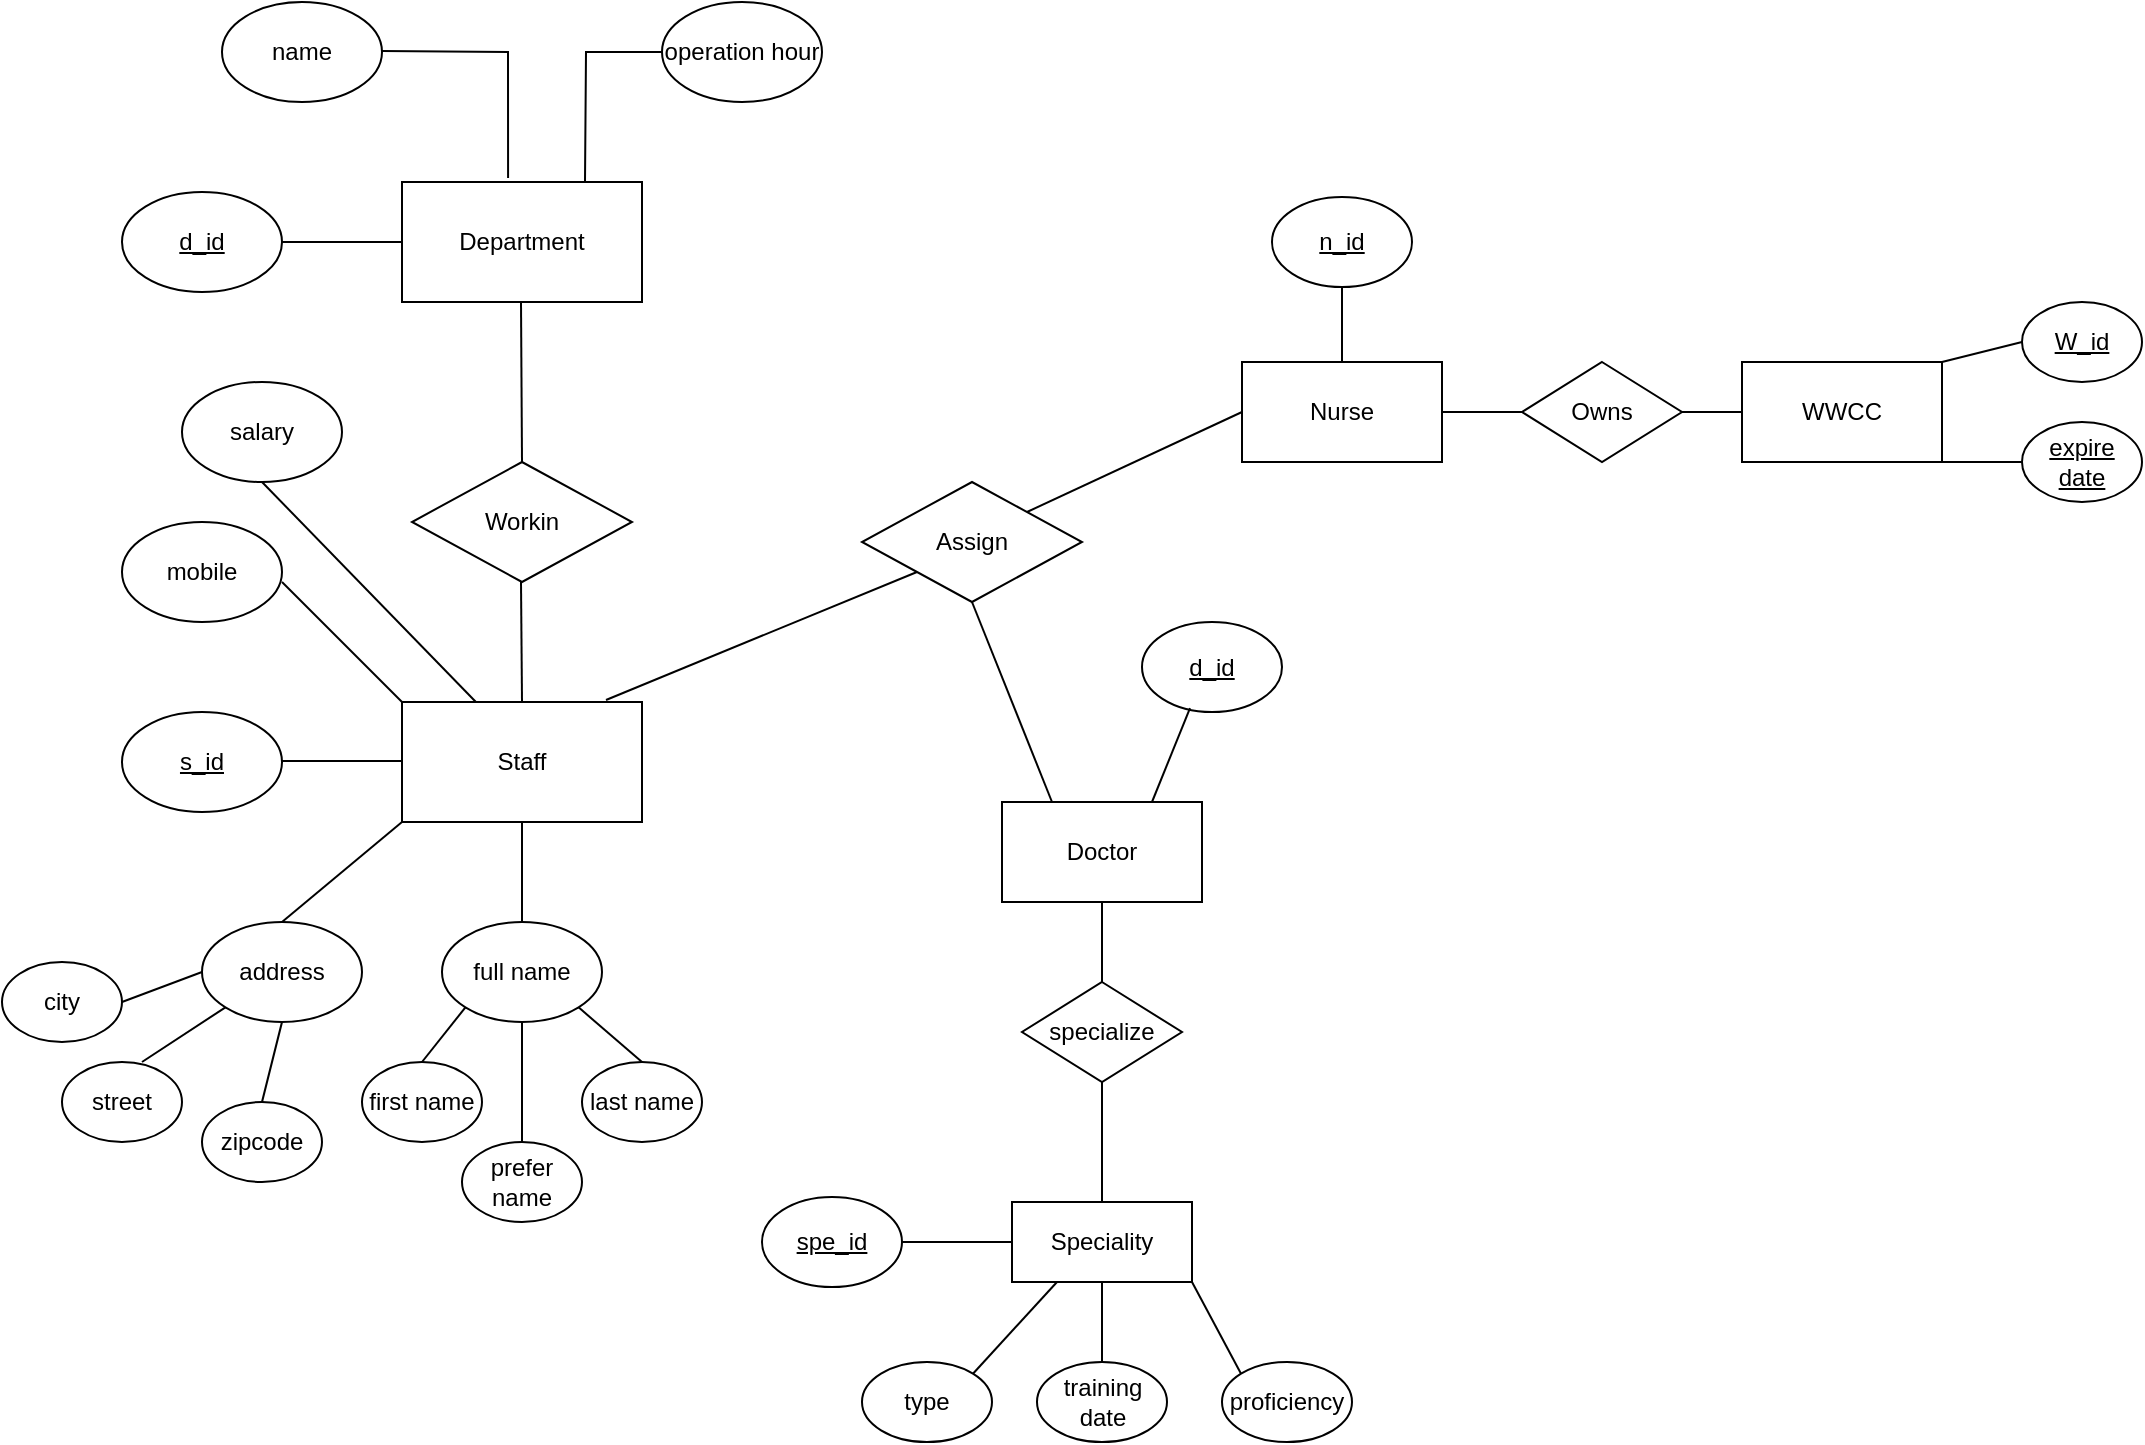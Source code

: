 <mxfile version="24.7.7">
  <diagram name="第 1 页" id="l8nAImhA_V3-tAAv8bX_">
    <mxGraphModel dx="1781" dy="504" grid="1" gridSize="10" guides="1" tooltips="1" connect="1" arrows="1" fold="1" page="1" pageScale="1" pageWidth="827" pageHeight="1169" math="0" shadow="0">
      <root>
        <mxCell id="0" />
        <mxCell id="1" parent="0" />
        <mxCell id="PQxb19GPP4Mwg28GRMJL-1" value="Department" style="rounded=0;whiteSpace=wrap;html=1;" vertex="1" parent="1">
          <mxGeometry x="30" y="510" width="120" height="60" as="geometry" />
        </mxCell>
        <mxCell id="PQxb19GPP4Mwg28GRMJL-2" value="&lt;u&gt;d_id&lt;/u&gt;" style="ellipse;whiteSpace=wrap;html=1;" vertex="1" parent="1">
          <mxGeometry x="-110" y="515" width="80" height="50" as="geometry" />
        </mxCell>
        <mxCell id="PQxb19GPP4Mwg28GRMJL-4" value="" style="endArrow=none;html=1;rounded=0;entryX=0;entryY=0.5;entryDx=0;entryDy=0;exitX=1;exitY=0.5;exitDx=0;exitDy=0;" edge="1" parent="1" source="PQxb19GPP4Mwg28GRMJL-2" target="PQxb19GPP4Mwg28GRMJL-1">
          <mxGeometry width="50" height="50" relative="1" as="geometry">
            <mxPoint x="-20" y="540" as="sourcePoint" />
            <mxPoint x="20" y="539.5" as="targetPoint" />
          </mxGeometry>
        </mxCell>
        <mxCell id="PQxb19GPP4Mwg28GRMJL-5" value="name" style="ellipse;whiteSpace=wrap;html=1;" vertex="1" parent="1">
          <mxGeometry x="-60" y="420" width="80" height="50" as="geometry" />
        </mxCell>
        <mxCell id="PQxb19GPP4Mwg28GRMJL-6" value="" style="endArrow=none;html=1;rounded=0;entryX=0.442;entryY=-0.033;entryDx=0;entryDy=0;exitX=1;exitY=0.5;exitDx=0;exitDy=0;entryPerimeter=0;" edge="1" parent="1" target="PQxb19GPP4Mwg28GRMJL-1">
          <mxGeometry width="50" height="50" relative="1" as="geometry">
            <mxPoint x="20" y="444.5" as="sourcePoint" />
            <mxPoint x="80" y="444.5" as="targetPoint" />
            <Array as="points">
              <mxPoint x="83" y="445" />
            </Array>
          </mxGeometry>
        </mxCell>
        <mxCell id="PQxb19GPP4Mwg28GRMJL-7" value="operation hour" style="ellipse;whiteSpace=wrap;html=1;" vertex="1" parent="1">
          <mxGeometry x="160" y="420" width="80" height="50" as="geometry" />
        </mxCell>
        <mxCell id="PQxb19GPP4Mwg28GRMJL-9" value="" style="endArrow=none;html=1;rounded=0;entryX=0.442;entryY=-0.033;entryDx=0;entryDy=0;exitX=0;exitY=0.5;exitDx=0;exitDy=0;entryPerimeter=0;" edge="1" parent="1" source="PQxb19GPP4Mwg28GRMJL-7">
          <mxGeometry width="50" height="50" relative="1" as="geometry">
            <mxPoint x="58.5" y="446.5" as="sourcePoint" />
            <mxPoint x="121.5" y="510" as="targetPoint" />
            <Array as="points">
              <mxPoint x="122" y="445" />
            </Array>
          </mxGeometry>
        </mxCell>
        <mxCell id="PQxb19GPP4Mwg28GRMJL-10" value="Staff" style="rounded=0;whiteSpace=wrap;html=1;" vertex="1" parent="1">
          <mxGeometry x="30" y="770" width="120" height="60" as="geometry" />
        </mxCell>
        <mxCell id="PQxb19GPP4Mwg28GRMJL-11" value="&lt;u&gt;s_id&lt;/u&gt;" style="ellipse;whiteSpace=wrap;html=1;" vertex="1" parent="1">
          <mxGeometry x="-110" y="775" width="80" height="50" as="geometry" />
        </mxCell>
        <mxCell id="PQxb19GPP4Mwg28GRMJL-12" value="" style="endArrow=none;html=1;rounded=0;entryX=0;entryY=0.5;entryDx=0;entryDy=0;exitX=1;exitY=0.5;exitDx=0;exitDy=0;" edge="1" parent="1">
          <mxGeometry width="50" height="50" relative="1" as="geometry">
            <mxPoint x="-30" y="799.5" as="sourcePoint" />
            <mxPoint x="30" y="799.5" as="targetPoint" />
          </mxGeometry>
        </mxCell>
        <mxCell id="PQxb19GPP4Mwg28GRMJL-13" value="Workin" style="rhombus;whiteSpace=wrap;html=1;" vertex="1" parent="1">
          <mxGeometry x="35" y="650" width="110" height="60" as="geometry" />
        </mxCell>
        <mxCell id="PQxb19GPP4Mwg28GRMJL-14" value="" style="endArrow=none;html=1;rounded=0;exitX=0.5;exitY=0;exitDx=0;exitDy=0;" edge="1" parent="1" source="PQxb19GPP4Mwg28GRMJL-13">
          <mxGeometry width="50" height="50" relative="1" as="geometry">
            <mxPoint x="89.5" y="640" as="sourcePoint" />
            <mxPoint x="89.5" y="570" as="targetPoint" />
          </mxGeometry>
        </mxCell>
        <mxCell id="PQxb19GPP4Mwg28GRMJL-15" value="" style="endArrow=none;html=1;rounded=0;exitX=0.5;exitY=0;exitDx=0;exitDy=0;" edge="1" parent="1" source="PQxb19GPP4Mwg28GRMJL-10">
          <mxGeometry width="50" height="50" relative="1" as="geometry">
            <mxPoint x="90" y="760" as="sourcePoint" />
            <mxPoint x="89.5" y="710" as="targetPoint" />
          </mxGeometry>
        </mxCell>
        <mxCell id="PQxb19GPP4Mwg28GRMJL-16" value="mobile" style="ellipse;whiteSpace=wrap;html=1;" vertex="1" parent="1">
          <mxGeometry x="-110" y="680" width="80" height="50" as="geometry" />
        </mxCell>
        <mxCell id="PQxb19GPP4Mwg28GRMJL-17" value="" style="endArrow=none;html=1;rounded=0;exitX=0;exitY=0;exitDx=0;exitDy=0;" edge="1" parent="1" source="PQxb19GPP4Mwg28GRMJL-10">
          <mxGeometry width="50" height="50" relative="1" as="geometry">
            <mxPoint x="20" y="760" as="sourcePoint" />
            <mxPoint x="-30" y="710" as="targetPoint" />
          </mxGeometry>
        </mxCell>
        <mxCell id="PQxb19GPP4Mwg28GRMJL-18" value="salary" style="ellipse;whiteSpace=wrap;html=1;" vertex="1" parent="1">
          <mxGeometry x="-80" y="610" width="80" height="50" as="geometry" />
        </mxCell>
        <mxCell id="PQxb19GPP4Mwg28GRMJL-19" value="" style="endArrow=none;html=1;rounded=0;exitX=0.308;exitY=0;exitDx=0;exitDy=0;exitPerimeter=0;" edge="1" parent="1" source="PQxb19GPP4Mwg28GRMJL-10">
          <mxGeometry width="50" height="50" relative="1" as="geometry">
            <mxPoint x="20" y="720" as="sourcePoint" />
            <mxPoint x="-40" y="660" as="targetPoint" />
          </mxGeometry>
        </mxCell>
        <mxCell id="PQxb19GPP4Mwg28GRMJL-20" value="address" style="ellipse;whiteSpace=wrap;html=1;" vertex="1" parent="1">
          <mxGeometry x="-70" y="880" width="80" height="50" as="geometry" />
        </mxCell>
        <mxCell id="PQxb19GPP4Mwg28GRMJL-21" value="" style="endArrow=none;html=1;rounded=0;entryX=0;entryY=1;entryDx=0;entryDy=0;" edge="1" parent="1" target="PQxb19GPP4Mwg28GRMJL-10">
          <mxGeometry width="50" height="50" relative="1" as="geometry">
            <mxPoint x="-30" y="880" as="sourcePoint" />
            <mxPoint x="20" y="830" as="targetPoint" />
          </mxGeometry>
        </mxCell>
        <mxCell id="PQxb19GPP4Mwg28GRMJL-22" value="city" style="ellipse;whiteSpace=wrap;html=1;" vertex="1" parent="1">
          <mxGeometry x="-170" y="900" width="60" height="40" as="geometry" />
        </mxCell>
        <mxCell id="PQxb19GPP4Mwg28GRMJL-23" value="street" style="ellipse;whiteSpace=wrap;html=1;" vertex="1" parent="1">
          <mxGeometry x="-140" y="950" width="60" height="40" as="geometry" />
        </mxCell>
        <mxCell id="PQxb19GPP4Mwg28GRMJL-24" value="zipcode" style="ellipse;whiteSpace=wrap;html=1;" vertex="1" parent="1">
          <mxGeometry x="-70" y="970" width="60" height="40" as="geometry" />
        </mxCell>
        <mxCell id="PQxb19GPP4Mwg28GRMJL-25" value="" style="endArrow=none;html=1;rounded=0;entryX=0;entryY=0.5;entryDx=0;entryDy=0;" edge="1" parent="1" target="PQxb19GPP4Mwg28GRMJL-20">
          <mxGeometry width="50" height="50" relative="1" as="geometry">
            <mxPoint x="-110" y="920" as="sourcePoint" />
            <mxPoint x="-60" y="870" as="targetPoint" />
          </mxGeometry>
        </mxCell>
        <mxCell id="PQxb19GPP4Mwg28GRMJL-26" value="" style="endArrow=none;html=1;rounded=0;entryX=0;entryY=1;entryDx=0;entryDy=0;" edge="1" parent="1" target="PQxb19GPP4Mwg28GRMJL-20">
          <mxGeometry width="50" height="50" relative="1" as="geometry">
            <mxPoint x="-100" y="950" as="sourcePoint" />
            <mxPoint x="-60" y="935" as="targetPoint" />
          </mxGeometry>
        </mxCell>
        <mxCell id="PQxb19GPP4Mwg28GRMJL-28" value="" style="endArrow=none;html=1;rounded=0;entryX=0.5;entryY=1;entryDx=0;entryDy=0;exitX=0.5;exitY=0;exitDx=0;exitDy=0;" edge="1" parent="1" source="PQxb19GPP4Mwg28GRMJL-24" target="PQxb19GPP4Mwg28GRMJL-20">
          <mxGeometry width="50" height="50" relative="1" as="geometry">
            <mxPoint x="30" y="990" as="sourcePoint" />
            <mxPoint x="80" y="940" as="targetPoint" />
          </mxGeometry>
        </mxCell>
        <mxCell id="PQxb19GPP4Mwg28GRMJL-29" value="full name" style="ellipse;whiteSpace=wrap;html=1;" vertex="1" parent="1">
          <mxGeometry x="50" y="880" width="80" height="50" as="geometry" />
        </mxCell>
        <mxCell id="PQxb19GPP4Mwg28GRMJL-30" value="" style="endArrow=none;html=1;rounded=0;entryX=0.5;entryY=1;entryDx=0;entryDy=0;exitX=0.5;exitY=0;exitDx=0;exitDy=0;" edge="1" parent="1" source="PQxb19GPP4Mwg28GRMJL-29" target="PQxb19GPP4Mwg28GRMJL-10">
          <mxGeometry width="50" height="50" relative="1" as="geometry">
            <mxPoint x="150" y="880" as="sourcePoint" />
            <mxPoint x="200" y="830" as="targetPoint" />
          </mxGeometry>
        </mxCell>
        <mxCell id="PQxb19GPP4Mwg28GRMJL-31" value="first name" style="ellipse;whiteSpace=wrap;html=1;" vertex="1" parent="1">
          <mxGeometry x="10" y="950" width="60" height="40" as="geometry" />
        </mxCell>
        <mxCell id="PQxb19GPP4Mwg28GRMJL-32" value="" style="endArrow=none;html=1;rounded=0;exitX=0.5;exitY=0;exitDx=0;exitDy=0;entryX=0;entryY=1;entryDx=0;entryDy=0;" edge="1" parent="1" source="PQxb19GPP4Mwg28GRMJL-31" target="PQxb19GPP4Mwg28GRMJL-29">
          <mxGeometry width="50" height="50" relative="1" as="geometry">
            <mxPoint x="200" y="970" as="sourcePoint" />
            <mxPoint x="250" y="920" as="targetPoint" />
          </mxGeometry>
        </mxCell>
        <mxCell id="PQxb19GPP4Mwg28GRMJL-33" value="last name" style="ellipse;whiteSpace=wrap;html=1;" vertex="1" parent="1">
          <mxGeometry x="120" y="950" width="60" height="40" as="geometry" />
        </mxCell>
        <mxCell id="PQxb19GPP4Mwg28GRMJL-34" value="" style="endArrow=none;html=1;rounded=0;entryX=1;entryY=1;entryDx=0;entryDy=0;exitX=0.5;exitY=0;exitDx=0;exitDy=0;" edge="1" parent="1" source="PQxb19GPP4Mwg28GRMJL-33" target="PQxb19GPP4Mwg28GRMJL-29">
          <mxGeometry width="50" height="50" relative="1" as="geometry">
            <mxPoint x="190" y="930" as="sourcePoint" />
            <mxPoint x="240" y="880" as="targetPoint" />
          </mxGeometry>
        </mxCell>
        <mxCell id="PQxb19GPP4Mwg28GRMJL-35" value="prefer name" style="ellipse;whiteSpace=wrap;html=1;" vertex="1" parent="1">
          <mxGeometry x="60" y="990" width="60" height="40" as="geometry" />
        </mxCell>
        <mxCell id="PQxb19GPP4Mwg28GRMJL-36" value="" style="endArrow=none;html=1;rounded=0;entryX=0.5;entryY=1;entryDx=0;entryDy=0;exitX=0.5;exitY=0;exitDx=0;exitDy=0;" edge="1" parent="1" source="PQxb19GPP4Mwg28GRMJL-35" target="PQxb19GPP4Mwg28GRMJL-29">
          <mxGeometry width="50" height="50" relative="1" as="geometry">
            <mxPoint x="60" y="1000" as="sourcePoint" />
            <mxPoint x="110" y="950" as="targetPoint" />
          </mxGeometry>
        </mxCell>
        <mxCell id="PQxb19GPP4Mwg28GRMJL-37" value="Assign" style="rhombus;whiteSpace=wrap;html=1;" vertex="1" parent="1">
          <mxGeometry x="260" y="660" width="110" height="60" as="geometry" />
        </mxCell>
        <mxCell id="PQxb19GPP4Mwg28GRMJL-38" value="" style="endArrow=none;html=1;rounded=0;entryX=0;entryY=1;entryDx=0;entryDy=0;exitX=0.85;exitY=-0.017;exitDx=0;exitDy=0;exitPerimeter=0;" edge="1" parent="1" source="PQxb19GPP4Mwg28GRMJL-10" target="PQxb19GPP4Mwg28GRMJL-37">
          <mxGeometry width="50" height="50" relative="1" as="geometry">
            <mxPoint x="150" y="770" as="sourcePoint" />
            <mxPoint x="200" y="720" as="targetPoint" />
          </mxGeometry>
        </mxCell>
        <mxCell id="PQxb19GPP4Mwg28GRMJL-39" value="Nurse" style="rounded=0;whiteSpace=wrap;html=1;" vertex="1" parent="1">
          <mxGeometry x="450" y="600" width="100" height="50" as="geometry" />
        </mxCell>
        <mxCell id="PQxb19GPP4Mwg28GRMJL-40" value="" style="endArrow=none;html=1;rounded=0;entryX=0;entryY=0.5;entryDx=0;entryDy=0;exitX=1;exitY=0;exitDx=0;exitDy=0;" edge="1" parent="1" source="PQxb19GPP4Mwg28GRMJL-37" target="PQxb19GPP4Mwg28GRMJL-39">
          <mxGeometry width="50" height="50" relative="1" as="geometry">
            <mxPoint x="340" y="650" as="sourcePoint" />
            <mxPoint x="390" y="600" as="targetPoint" />
          </mxGeometry>
        </mxCell>
        <mxCell id="PQxb19GPP4Mwg28GRMJL-41" value="&lt;u&gt;n_id&lt;/u&gt;" style="ellipse;whiteSpace=wrap;html=1;" vertex="1" parent="1">
          <mxGeometry x="465" y="517.5" width="70" height="45" as="geometry" />
        </mxCell>
        <mxCell id="PQxb19GPP4Mwg28GRMJL-42" value="" style="endArrow=none;html=1;rounded=0;entryX=0.5;entryY=1;entryDx=0;entryDy=0;exitX=0.5;exitY=0;exitDx=0;exitDy=0;" edge="1" parent="1" source="PQxb19GPP4Mwg28GRMJL-39" target="PQxb19GPP4Mwg28GRMJL-41">
          <mxGeometry width="50" height="50" relative="1" as="geometry">
            <mxPoint x="360" y="580" as="sourcePoint" />
            <mxPoint x="410" y="530" as="targetPoint" />
          </mxGeometry>
        </mxCell>
        <mxCell id="PQxb19GPP4Mwg28GRMJL-43" value="WWCC" style="rounded=0;whiteSpace=wrap;html=1;" vertex="1" parent="1">
          <mxGeometry x="700" y="600" width="100" height="50" as="geometry" />
        </mxCell>
        <mxCell id="PQxb19GPP4Mwg28GRMJL-45" value="&lt;u&gt;W_id&lt;/u&gt;" style="ellipse;whiteSpace=wrap;html=1;" vertex="1" parent="1">
          <mxGeometry x="840" y="570" width="60" height="40" as="geometry" />
        </mxCell>
        <mxCell id="PQxb19GPP4Mwg28GRMJL-46" value="" style="endArrow=none;html=1;rounded=0;exitX=1;exitY=0;exitDx=0;exitDy=0;entryX=0;entryY=0.5;entryDx=0;entryDy=0;" edge="1" parent="1" source="PQxb19GPP4Mwg28GRMJL-43" target="PQxb19GPP4Mwg28GRMJL-45">
          <mxGeometry width="50" height="50" relative="1" as="geometry">
            <mxPoint x="730" y="550" as="sourcePoint" />
            <mxPoint x="780" y="500" as="targetPoint" />
          </mxGeometry>
        </mxCell>
        <mxCell id="PQxb19GPP4Mwg28GRMJL-47" value="&lt;u&gt;expire date&lt;/u&gt;" style="ellipse;whiteSpace=wrap;html=1;" vertex="1" parent="1">
          <mxGeometry x="840" y="630" width="60" height="40" as="geometry" />
        </mxCell>
        <mxCell id="PQxb19GPP4Mwg28GRMJL-48" value="" style="endArrow=none;html=1;rounded=0;exitX=1;exitY=1;exitDx=0;exitDy=0;entryX=0;entryY=0.5;entryDx=0;entryDy=0;" edge="1" parent="1" source="PQxb19GPP4Mwg28GRMJL-43" target="PQxb19GPP4Mwg28GRMJL-47">
          <mxGeometry width="50" height="50" relative="1" as="geometry">
            <mxPoint x="660" y="840" as="sourcePoint" />
            <mxPoint x="710" y="790" as="targetPoint" />
          </mxGeometry>
        </mxCell>
        <mxCell id="PQxb19GPP4Mwg28GRMJL-49" value="Doctor" style="rounded=0;whiteSpace=wrap;html=1;" vertex="1" parent="1">
          <mxGeometry x="330" y="820" width="100" height="50" as="geometry" />
        </mxCell>
        <mxCell id="PQxb19GPP4Mwg28GRMJL-50" value="&lt;u&gt;d_id&lt;/u&gt;" style="ellipse;whiteSpace=wrap;html=1;" vertex="1" parent="1">
          <mxGeometry x="400" y="730" width="70" height="45" as="geometry" />
        </mxCell>
        <mxCell id="PQxb19GPP4Mwg28GRMJL-51" value="" style="endArrow=none;html=1;rounded=0;exitX=0.5;exitY=1;exitDx=0;exitDy=0;entryX=0.25;entryY=0;entryDx=0;entryDy=0;" edge="1" parent="1" source="PQxb19GPP4Mwg28GRMJL-37" target="PQxb19GPP4Mwg28GRMJL-49">
          <mxGeometry width="50" height="50" relative="1" as="geometry">
            <mxPoint x="260" y="840" as="sourcePoint" />
            <mxPoint x="310" y="790" as="targetPoint" />
          </mxGeometry>
        </mxCell>
        <mxCell id="PQxb19GPP4Mwg28GRMJL-52" value="" style="endArrow=none;html=1;rounded=0;exitX=0.75;exitY=0;exitDx=0;exitDy=0;entryX=0.343;entryY=0.956;entryDx=0;entryDy=0;entryPerimeter=0;" edge="1" parent="1" source="PQxb19GPP4Mwg28GRMJL-49" target="PQxb19GPP4Mwg28GRMJL-50">
          <mxGeometry width="50" height="50" relative="1" as="geometry">
            <mxPoint x="510" y="860" as="sourcePoint" />
            <mxPoint x="560" y="810" as="targetPoint" />
          </mxGeometry>
        </mxCell>
        <mxCell id="PQxb19GPP4Mwg28GRMJL-53" value="Owns" style="rhombus;whiteSpace=wrap;html=1;" vertex="1" parent="1">
          <mxGeometry x="590" y="600" width="80" height="50" as="geometry" />
        </mxCell>
        <mxCell id="PQxb19GPP4Mwg28GRMJL-54" value="" style="endArrow=none;html=1;rounded=0;exitX=1;exitY=0.5;exitDx=0;exitDy=0;" edge="1" parent="1" source="PQxb19GPP4Mwg28GRMJL-39" target="PQxb19GPP4Mwg28GRMJL-53">
          <mxGeometry width="50" height="50" relative="1" as="geometry">
            <mxPoint x="550" y="730" as="sourcePoint" />
            <mxPoint x="600" y="680" as="targetPoint" />
          </mxGeometry>
        </mxCell>
        <mxCell id="PQxb19GPP4Mwg28GRMJL-55" value="" style="endArrow=none;html=1;rounded=0;exitX=1;exitY=0.5;exitDx=0;exitDy=0;entryX=0;entryY=0.5;entryDx=0;entryDy=0;" edge="1" parent="1" source="PQxb19GPP4Mwg28GRMJL-53" target="PQxb19GPP4Mwg28GRMJL-43">
          <mxGeometry width="50" height="50" relative="1" as="geometry">
            <mxPoint x="690" y="710" as="sourcePoint" />
            <mxPoint x="730" y="710" as="targetPoint" />
          </mxGeometry>
        </mxCell>
        <mxCell id="PQxb19GPP4Mwg28GRMJL-56" value="specialize" style="rhombus;whiteSpace=wrap;html=1;" vertex="1" parent="1">
          <mxGeometry x="340" y="910" width="80" height="50" as="geometry" />
        </mxCell>
        <mxCell id="PQxb19GPP4Mwg28GRMJL-57" value="" style="endArrow=none;html=1;rounded=0;exitX=0.5;exitY=1;exitDx=0;exitDy=0;entryX=0.5;entryY=0;entryDx=0;entryDy=0;" edge="1" parent="1" source="PQxb19GPP4Mwg28GRMJL-49" target="PQxb19GPP4Mwg28GRMJL-56">
          <mxGeometry width="50" height="50" relative="1" as="geometry">
            <mxPoint x="300" y="1020" as="sourcePoint" />
            <mxPoint x="350" y="970" as="targetPoint" />
          </mxGeometry>
        </mxCell>
        <mxCell id="PQxb19GPP4Mwg28GRMJL-58" value="Speciality" style="rounded=0;whiteSpace=wrap;html=1;" vertex="1" parent="1">
          <mxGeometry x="335" y="1020" width="90" height="40" as="geometry" />
        </mxCell>
        <mxCell id="PQxb19GPP4Mwg28GRMJL-59" value="" style="endArrow=none;html=1;rounded=0;entryX=0.5;entryY=1;entryDx=0;entryDy=0;exitX=0.5;exitY=0;exitDx=0;exitDy=0;" edge="1" parent="1" source="PQxb19GPP4Mwg28GRMJL-58" target="PQxb19GPP4Mwg28GRMJL-56">
          <mxGeometry width="50" height="50" relative="1" as="geometry">
            <mxPoint x="210" y="1090" as="sourcePoint" />
            <mxPoint x="260" y="1040" as="targetPoint" />
          </mxGeometry>
        </mxCell>
        <mxCell id="PQxb19GPP4Mwg28GRMJL-60" value="&lt;u&gt;spe_id&lt;/u&gt;" style="ellipse;whiteSpace=wrap;html=1;" vertex="1" parent="1">
          <mxGeometry x="210" y="1017.5" width="70" height="45" as="geometry" />
        </mxCell>
        <mxCell id="PQxb19GPP4Mwg28GRMJL-61" value="" style="endArrow=none;html=1;rounded=0;exitX=1;exitY=0.5;exitDx=0;exitDy=0;entryX=0;entryY=0.5;entryDx=0;entryDy=0;" edge="1" parent="1" source="PQxb19GPP4Mwg28GRMJL-60" target="PQxb19GPP4Mwg28GRMJL-58">
          <mxGeometry width="50" height="50" relative="1" as="geometry">
            <mxPoint x="280" y="1140" as="sourcePoint" />
            <mxPoint x="330" y="1090" as="targetPoint" />
          </mxGeometry>
        </mxCell>
        <mxCell id="PQxb19GPP4Mwg28GRMJL-63" value="type" style="ellipse;whiteSpace=wrap;html=1;" vertex="1" parent="1">
          <mxGeometry x="260" y="1100" width="65" height="40" as="geometry" />
        </mxCell>
        <mxCell id="PQxb19GPP4Mwg28GRMJL-64" value="" style="endArrow=none;html=1;rounded=0;exitX=1;exitY=0;exitDx=0;exitDy=0;entryX=0.25;entryY=1;entryDx=0;entryDy=0;" edge="1" parent="1" source="PQxb19GPP4Mwg28GRMJL-63" target="PQxb19GPP4Mwg28GRMJL-58">
          <mxGeometry width="50" height="50" relative="1" as="geometry">
            <mxPoint x="420" y="1150" as="sourcePoint" />
            <mxPoint x="470" y="1100" as="targetPoint" />
          </mxGeometry>
        </mxCell>
        <mxCell id="PQxb19GPP4Mwg28GRMJL-65" value="training date" style="ellipse;whiteSpace=wrap;html=1;" vertex="1" parent="1">
          <mxGeometry x="347.5" y="1100" width="65" height="40" as="geometry" />
        </mxCell>
        <mxCell id="PQxb19GPP4Mwg28GRMJL-66" value="" style="endArrow=none;html=1;rounded=0;exitX=0.5;exitY=1;exitDx=0;exitDy=0;entryX=0.5;entryY=0;entryDx=0;entryDy=0;" edge="1" parent="1" source="PQxb19GPP4Mwg28GRMJL-58" target="PQxb19GPP4Mwg28GRMJL-65">
          <mxGeometry width="50" height="50" relative="1" as="geometry">
            <mxPoint x="490" y="1120" as="sourcePoint" />
            <mxPoint x="540" y="1070" as="targetPoint" />
          </mxGeometry>
        </mxCell>
        <mxCell id="PQxb19GPP4Mwg28GRMJL-67" value="proficiency" style="ellipse;whiteSpace=wrap;html=1;" vertex="1" parent="1">
          <mxGeometry x="440" y="1100" width="65" height="40" as="geometry" />
        </mxCell>
        <mxCell id="PQxb19GPP4Mwg28GRMJL-68" value="" style="endArrow=none;html=1;rounded=0;exitX=1;exitY=1;exitDx=0;exitDy=0;entryX=0;entryY=0;entryDx=0;entryDy=0;" edge="1" parent="1" source="PQxb19GPP4Mwg28GRMJL-58" target="PQxb19GPP4Mwg28GRMJL-67">
          <mxGeometry width="50" height="50" relative="1" as="geometry">
            <mxPoint x="480" y="1050" as="sourcePoint" />
            <mxPoint x="530" y="1000" as="targetPoint" />
          </mxGeometry>
        </mxCell>
      </root>
    </mxGraphModel>
  </diagram>
</mxfile>
